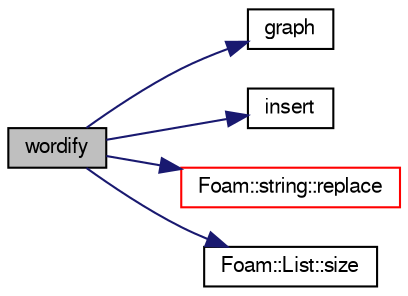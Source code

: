 digraph "wordify"
{
  bgcolor="transparent";
  edge [fontname="FreeSans",fontsize="10",labelfontname="FreeSans",labelfontsize="10"];
  node [fontname="FreeSans",fontsize="10",shape=record];
  rankdir="LR";
  Node697 [label="wordify",height=0.2,width=0.4,color="black", fillcolor="grey75", style="filled", fontcolor="black"];
  Node697 -> Node698 [color="midnightblue",fontsize="10",style="solid",fontname="FreeSans"];
  Node698 [label="graph",height=0.2,width=0.4,color="black",URL="$a26698.html#ac27099e68d2e6f58827b569b8b24a18a",tooltip="Construct from title and labels (no curves) "];
  Node697 -> Node699 [color="midnightblue",fontsize="10",style="solid",fontname="FreeSans"];
  Node699 [label="insert",height=0.2,width=0.4,color="black",URL="$a38786.html#ac3c1fc80c032bac12dfeb7842c1353ee"];
  Node697 -> Node700 [color="midnightblue",fontsize="10",style="solid",fontname="FreeSans"];
  Node700 [label="Foam::string::replace",height=0.2,width=0.4,color="red",URL="$a28250.html#a7e6adc1b53baf219bd57e7c9fa7b9f4b",tooltip="Replace first occurence of sub-string oldStr with newStr. "];
  Node697 -> Node702 [color="midnightblue",fontsize="10",style="solid",fontname="FreeSans"];
  Node702 [label="Foam::List::size",height=0.2,width=0.4,color="black",URL="$a25694.html#a8a5f6fa29bd4b500caf186f60245b384",tooltip="Override size to be inconsistent with allocated storage. "];
}
